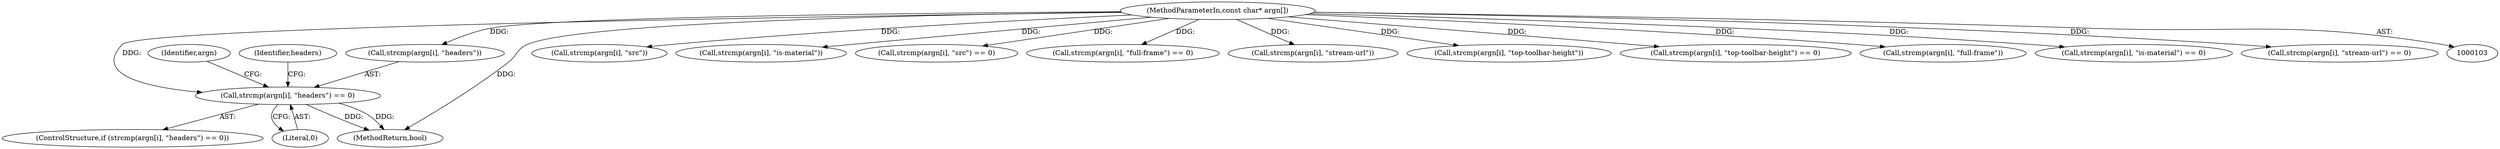 digraph "0_Chrome_fff450abc4e2fb330ba700547a8e6a7b0fb90a6e@API" {
"1000247" [label="(Call,strcmp(argn[i], \"headers\") == 0)"];
"1000105" [label="(MethodParameterIn,const char* argn[])"];
"1000220" [label="(Call,strcmp(argn[i], \"src\"))"];
"1000246" [label="(ControlStructure,if (strcmp(argn[i], \"headers\") == 0))"];
"1000262" [label="(Call,strcmp(argn[i], \"is-material\"))"];
"1000219" [label="(Call,strcmp(argn[i], \"src\") == 0)"];
"1000155" [label="(Call,strcmp(argn[i], \"full-frame\") == 0)"];
"1000234" [label="(Call,strcmp(argn[i], \"stream-url\"))"];
"1000247" [label="(Call,strcmp(argn[i], \"headers\") == 0)"];
"1000105" [label="(MethodParameterIn,const char* argn[])"];
"1000274" [label="(Call,strcmp(argn[i], \"top-toolbar-height\"))"];
"1000253" [label="(Literal,0)"];
"1000273" [label="(Call,strcmp(argn[i], \"top-toolbar-height\") == 0)"];
"1000156" [label="(Call,strcmp(argn[i], \"full-frame\"))"];
"1000320" [label="(MethodReturn,bool)"];
"1000261" [label="(Call,strcmp(argn[i], \"is-material\") == 0)"];
"1000233" [label="(Call,strcmp(argn[i], \"stream-url\") == 0)"];
"1000264" [label="(Identifier,argn)"];
"1000255" [label="(Identifier,headers)"];
"1000248" [label="(Call,strcmp(argn[i], \"headers\"))"];
"1000247" -> "1000246"  [label="AST: "];
"1000247" -> "1000253"  [label="CFG: "];
"1000248" -> "1000247"  [label="AST: "];
"1000253" -> "1000247"  [label="AST: "];
"1000255" -> "1000247"  [label="CFG: "];
"1000264" -> "1000247"  [label="CFG: "];
"1000247" -> "1000320"  [label="DDG: "];
"1000247" -> "1000320"  [label="DDG: "];
"1000105" -> "1000247"  [label="DDG: "];
"1000105" -> "1000103"  [label="AST: "];
"1000105" -> "1000320"  [label="DDG: "];
"1000105" -> "1000155"  [label="DDG: "];
"1000105" -> "1000156"  [label="DDG: "];
"1000105" -> "1000219"  [label="DDG: "];
"1000105" -> "1000220"  [label="DDG: "];
"1000105" -> "1000233"  [label="DDG: "];
"1000105" -> "1000234"  [label="DDG: "];
"1000105" -> "1000248"  [label="DDG: "];
"1000105" -> "1000261"  [label="DDG: "];
"1000105" -> "1000262"  [label="DDG: "];
"1000105" -> "1000273"  [label="DDG: "];
"1000105" -> "1000274"  [label="DDG: "];
}
